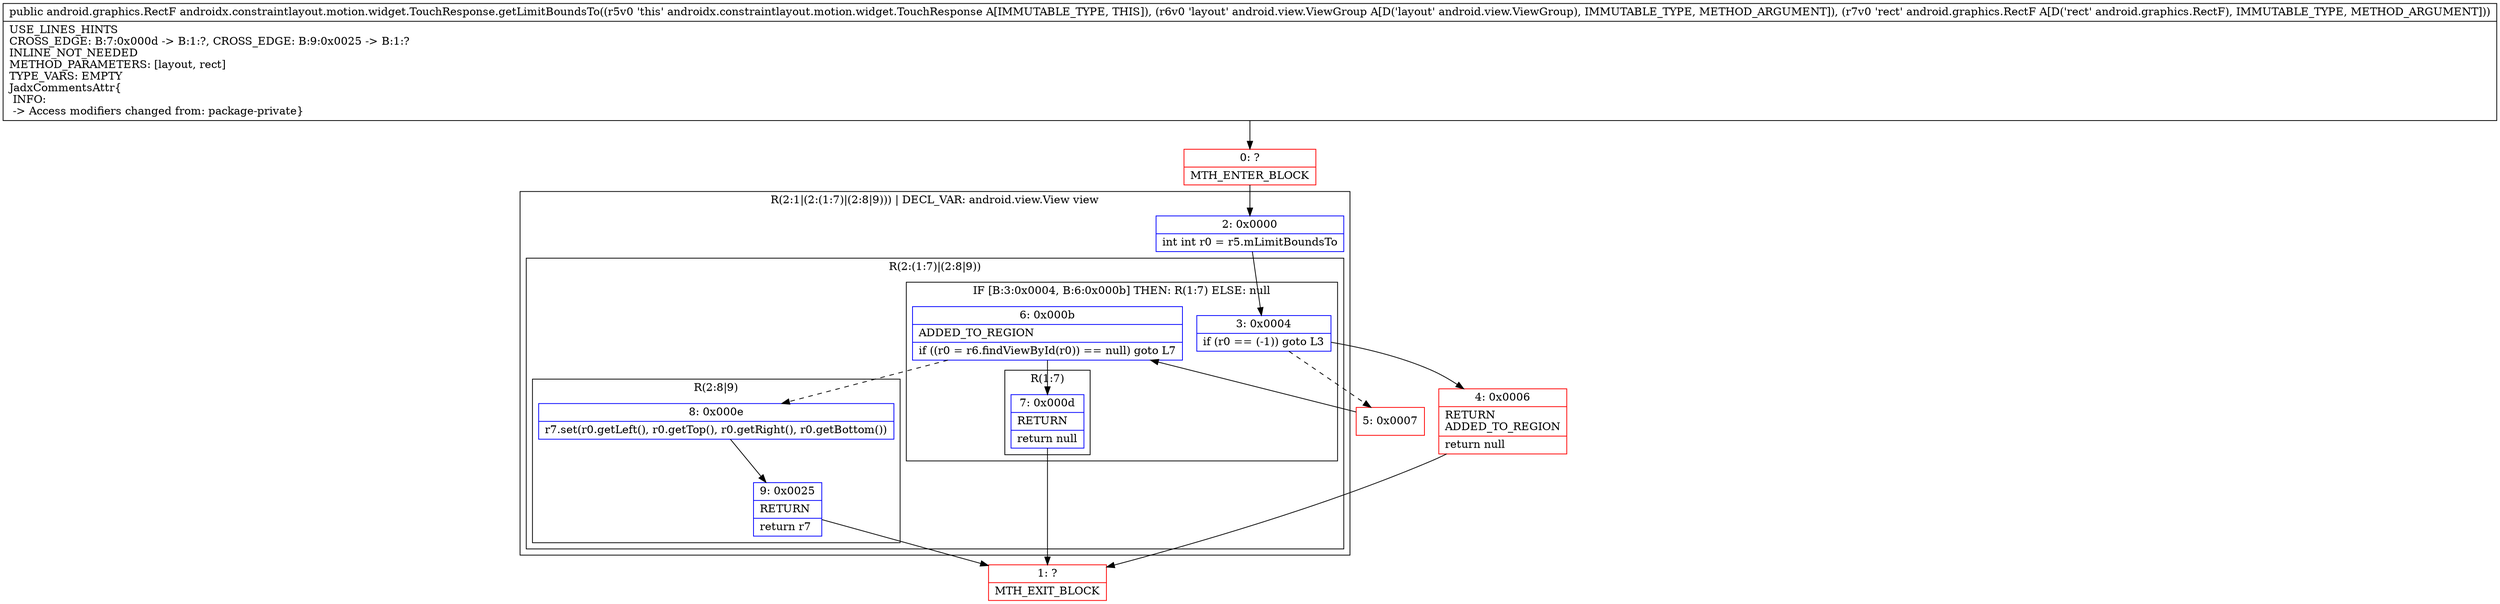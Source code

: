 digraph "CFG forandroidx.constraintlayout.motion.widget.TouchResponse.getLimitBoundsTo(Landroid\/view\/ViewGroup;Landroid\/graphics\/RectF;)Landroid\/graphics\/RectF;" {
subgraph cluster_Region_797057764 {
label = "R(2:1|(2:(1:7)|(2:8|9))) | DECL_VAR: android.view.View view\l";
node [shape=record,color=blue];
Node_2 [shape=record,label="{2\:\ 0x0000|int int r0 = r5.mLimitBoundsTo\l}"];
subgraph cluster_Region_1117354599 {
label = "R(2:(1:7)|(2:8|9))";
node [shape=record,color=blue];
subgraph cluster_IfRegion_707390905 {
label = "IF [B:3:0x0004, B:6:0x000b] THEN: R(1:7) ELSE: null";
node [shape=record,color=blue];
Node_3 [shape=record,label="{3\:\ 0x0004|if (r0 == (\-1)) goto L3\l}"];
Node_6 [shape=record,label="{6\:\ 0x000b|ADDED_TO_REGION\l|if ((r0 = r6.findViewById(r0)) == null) goto L7\l}"];
subgraph cluster_Region_2039598379 {
label = "R(1:7)";
node [shape=record,color=blue];
Node_7 [shape=record,label="{7\:\ 0x000d|RETURN\l|return null\l}"];
}
}
subgraph cluster_Region_1190902862 {
label = "R(2:8|9)";
node [shape=record,color=blue];
Node_8 [shape=record,label="{8\:\ 0x000e|r7.set(r0.getLeft(), r0.getTop(), r0.getRight(), r0.getBottom())\l}"];
Node_9 [shape=record,label="{9\:\ 0x0025|RETURN\l|return r7\l}"];
}
}
}
Node_0 [shape=record,color=red,label="{0\:\ ?|MTH_ENTER_BLOCK\l}"];
Node_4 [shape=record,color=red,label="{4\:\ 0x0006|RETURN\lADDED_TO_REGION\l|return null\l}"];
Node_1 [shape=record,color=red,label="{1\:\ ?|MTH_EXIT_BLOCK\l}"];
Node_5 [shape=record,color=red,label="{5\:\ 0x0007}"];
MethodNode[shape=record,label="{public android.graphics.RectF androidx.constraintlayout.motion.widget.TouchResponse.getLimitBoundsTo((r5v0 'this' androidx.constraintlayout.motion.widget.TouchResponse A[IMMUTABLE_TYPE, THIS]), (r6v0 'layout' android.view.ViewGroup A[D('layout' android.view.ViewGroup), IMMUTABLE_TYPE, METHOD_ARGUMENT]), (r7v0 'rect' android.graphics.RectF A[D('rect' android.graphics.RectF), IMMUTABLE_TYPE, METHOD_ARGUMENT]))  | USE_LINES_HINTS\lCROSS_EDGE: B:7:0x000d \-\> B:1:?, CROSS_EDGE: B:9:0x0025 \-\> B:1:?\lINLINE_NOT_NEEDED\lMETHOD_PARAMETERS: [layout, rect]\lTYPE_VARS: EMPTY\lJadxCommentsAttr\{\l INFO: \l \-\> Access modifiers changed from: package\-private\}\l}"];
MethodNode -> Node_0;Node_2 -> Node_3;
Node_3 -> Node_4;
Node_3 -> Node_5[style=dashed];
Node_6 -> Node_7;
Node_6 -> Node_8[style=dashed];
Node_7 -> Node_1;
Node_8 -> Node_9;
Node_9 -> Node_1;
Node_0 -> Node_2;
Node_4 -> Node_1;
Node_5 -> Node_6;
}

